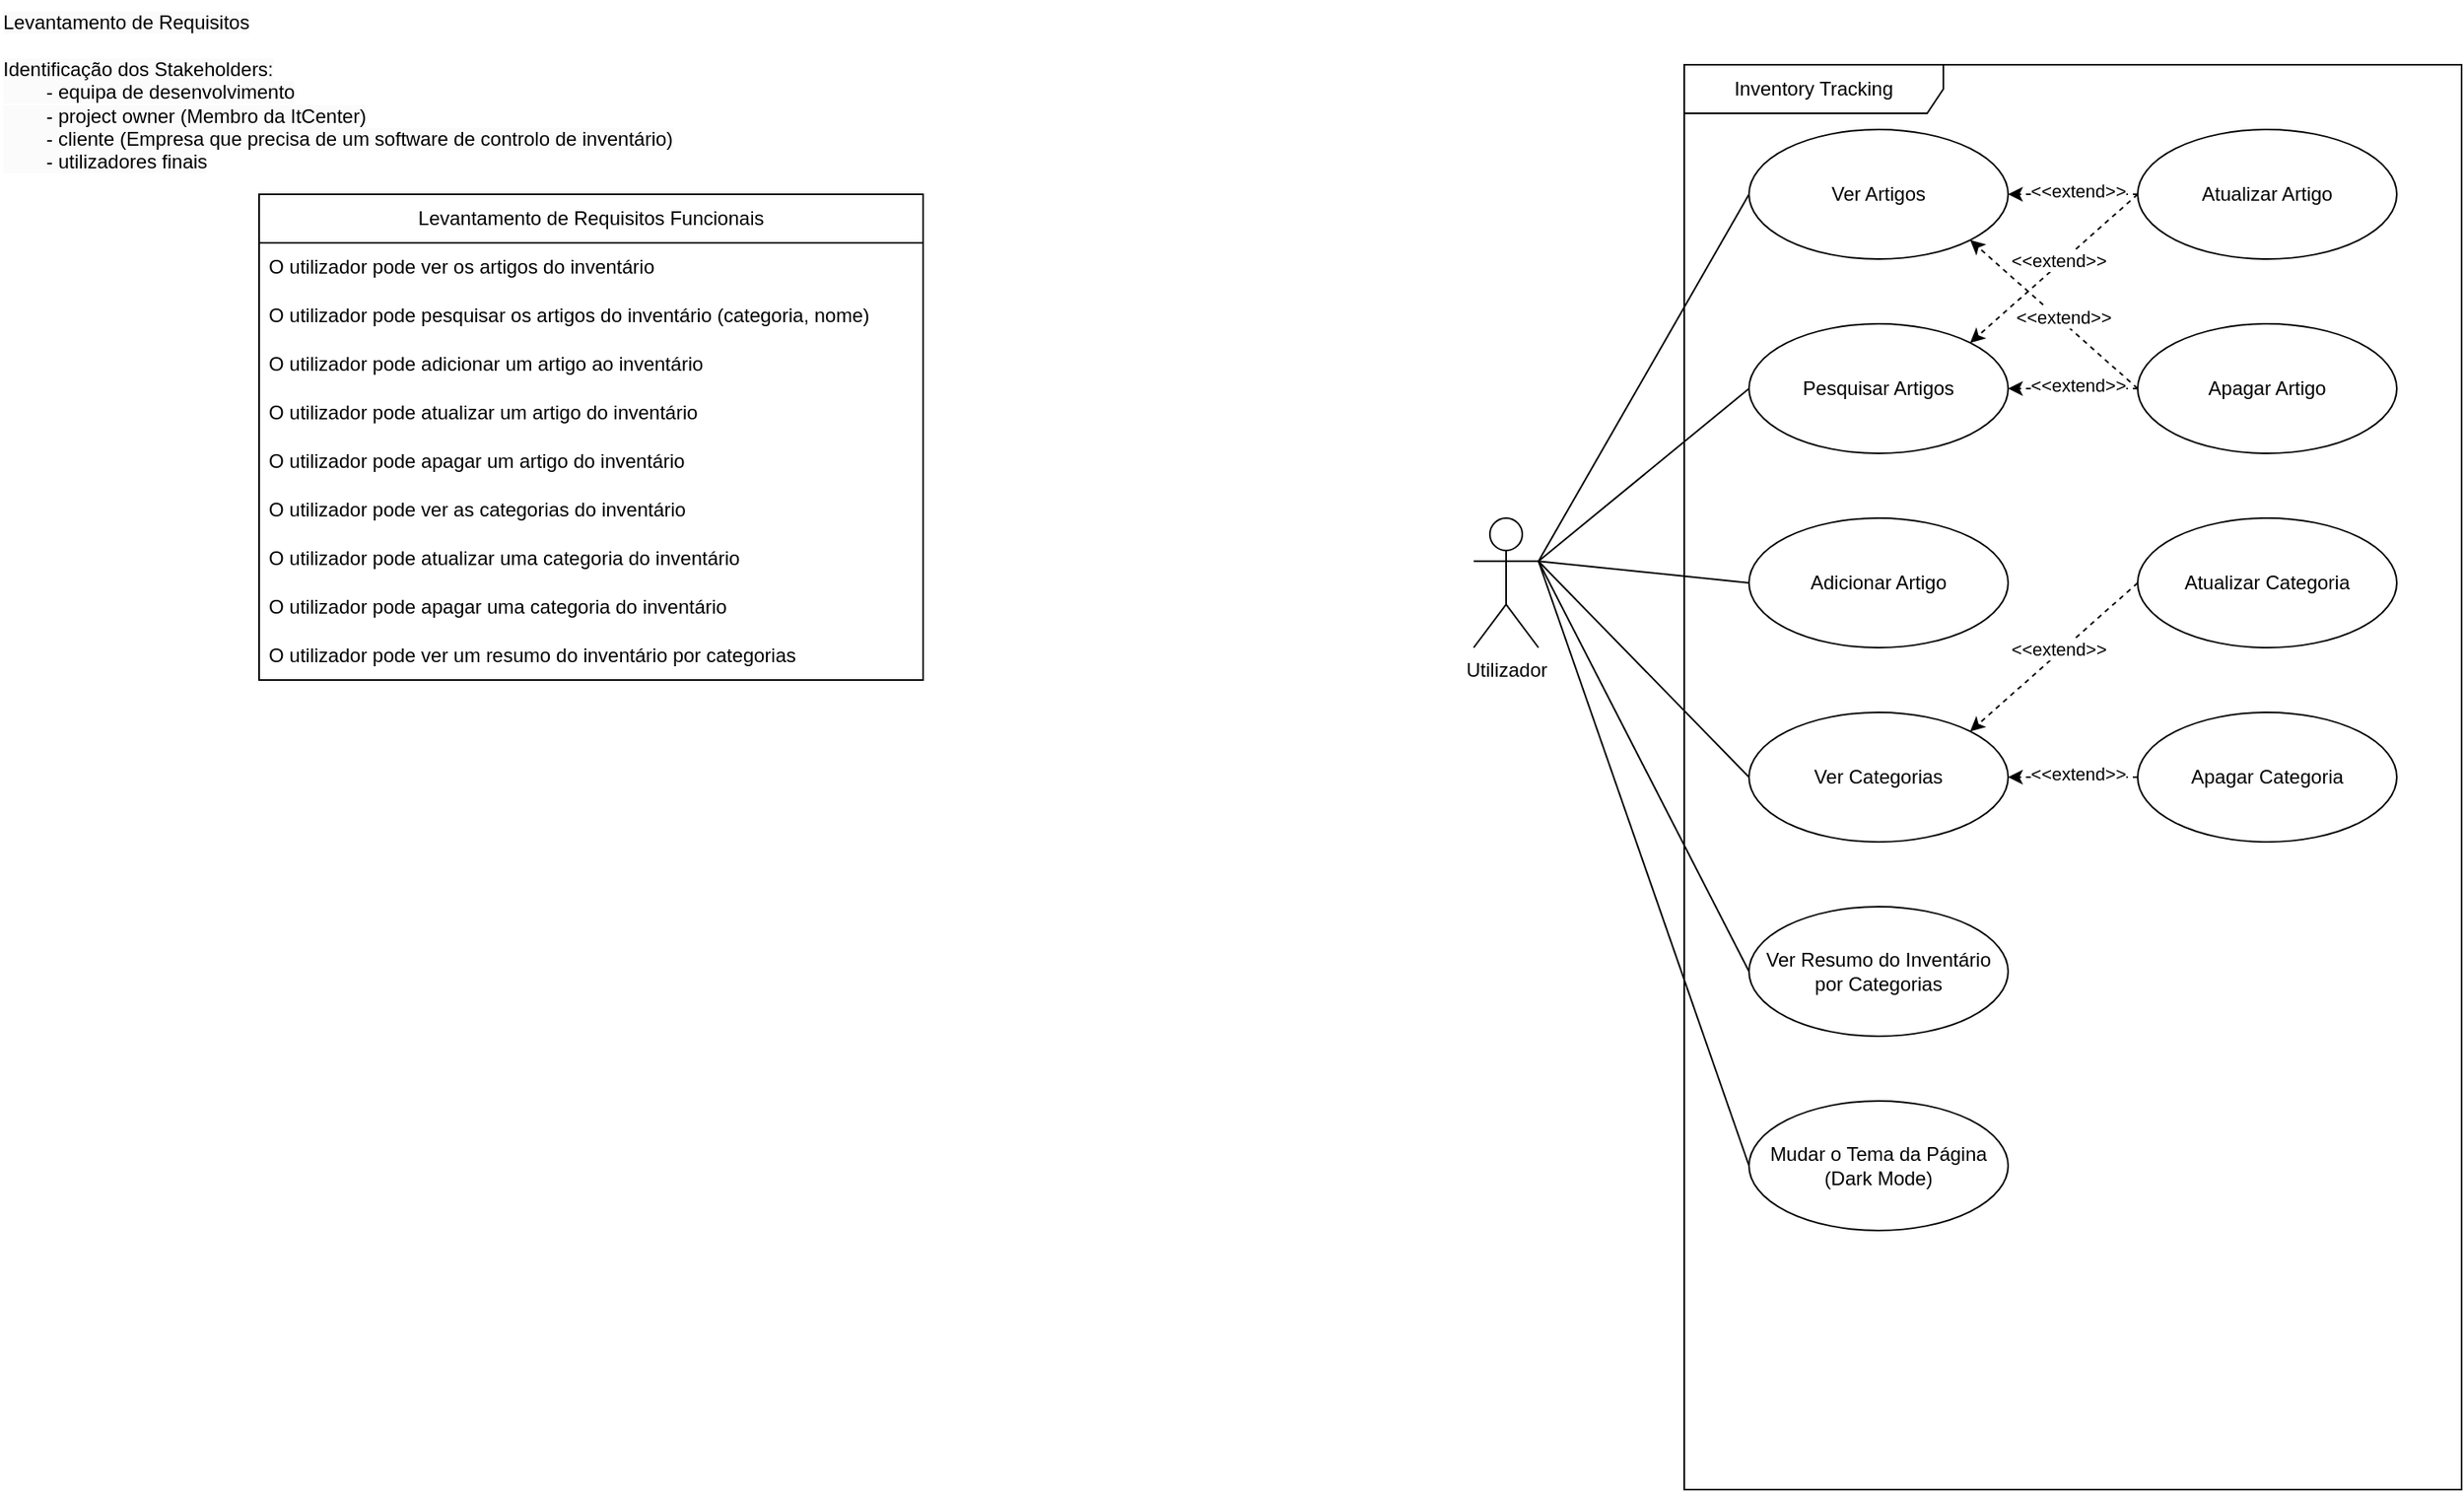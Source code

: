 <mxfile version="22.0.3" type="device">
  <diagram name="Página-1" id="79Hxp_-KR0Ry7J9lvNVE">
    <mxGraphModel dx="1357" dy="266" grid="1" gridSize="10" guides="1" tooltips="1" connect="1" arrows="1" fold="1" page="1" pageScale="1" pageWidth="827" pageHeight="1169" math="0" shadow="0">
      <root>
        <mxCell id="0" />
        <mxCell id="1" parent="0" />
        <mxCell id="xWgYPLhg4K4X3F8JjkMR-10" style="rounded=0;orthogonalLoop=1;jettySize=auto;html=1;entryX=0;entryY=0.5;entryDx=0;entryDy=0;endArrow=none;endFill=0;exitX=1;exitY=0.333;exitDx=0;exitDy=0;exitPerimeter=0;" parent="1" source="xWgYPLhg4K4X3F8JjkMR-1" target="xWgYPLhg4K4X3F8JjkMR-6" edge="1">
          <mxGeometry relative="1" as="geometry" />
        </mxCell>
        <mxCell id="xWgYPLhg4K4X3F8JjkMR-1" value="Utilizador" style="shape=umlActor;verticalLabelPosition=bottom;verticalAlign=top;html=1;outlineConnect=0;" parent="1" vertex="1">
          <mxGeometry x="110" y="360" width="40" height="80" as="geometry" />
        </mxCell>
        <mxCell id="xWgYPLhg4K4X3F8JjkMR-3" value="Inventory Tracking" style="shape=umlFrame;whiteSpace=wrap;html=1;pointerEvents=0;recursiveResize=0;container=1;collapsible=0;width=160;" parent="1" vertex="1">
          <mxGeometry x="240" y="80" width="480" height="880" as="geometry" />
        </mxCell>
        <mxCell id="xWgYPLhg4K4X3F8JjkMR-21" style="rounded=0;orthogonalLoop=1;jettySize=auto;html=1;exitX=0;exitY=0.5;exitDx=0;exitDy=0;entryX=1;entryY=0.5;entryDx=0;entryDy=0;dashed=1;" parent="xWgYPLhg4K4X3F8JjkMR-3" source="xWgYPLhg4K4X3F8JjkMR-14" target="xWgYPLhg4K4X3F8JjkMR-6" edge="1">
          <mxGeometry relative="1" as="geometry" />
        </mxCell>
        <mxCell id="xWgYPLhg4K4X3F8JjkMR-23" value="&amp;lt;&amp;lt;extend&amp;gt;&amp;gt;" style="edgeLabel;html=1;align=center;verticalAlign=middle;resizable=0;points=[];" parent="xWgYPLhg4K4X3F8JjkMR-21" vertex="1" connectable="0">
          <mxGeometry x="-0.072" y="-2" relative="1" as="geometry">
            <mxPoint as="offset" />
          </mxGeometry>
        </mxCell>
        <mxCell id="xWgYPLhg4K4X3F8JjkMR-6" value="Ver Artigos" style="ellipse;whiteSpace=wrap;html=1;" parent="xWgYPLhg4K4X3F8JjkMR-3" vertex="1">
          <mxGeometry x="40" y="40" width="160" height="80" as="geometry" />
        </mxCell>
        <mxCell id="xWgYPLhg4K4X3F8JjkMR-7" value="Pesquisar Artigos" style="ellipse;whiteSpace=wrap;html=1;" parent="xWgYPLhg4K4X3F8JjkMR-3" vertex="1">
          <mxGeometry x="40" y="160" width="160" height="80" as="geometry" />
        </mxCell>
        <mxCell id="xWgYPLhg4K4X3F8JjkMR-8" value="Ver Categorias" style="ellipse;whiteSpace=wrap;html=1;" parent="xWgYPLhg4K4X3F8JjkMR-3" vertex="1">
          <mxGeometry x="40" y="400" width="160" height="80" as="geometry" />
        </mxCell>
        <mxCell id="xWgYPLhg4K4X3F8JjkMR-9" value="Adicionar Artigo" style="ellipse;whiteSpace=wrap;html=1;" parent="xWgYPLhg4K4X3F8JjkMR-3" vertex="1">
          <mxGeometry x="40" y="280" width="160" height="80" as="geometry" />
        </mxCell>
        <mxCell id="xWgYPLhg4K4X3F8JjkMR-14" value="Atualizar Artigo" style="ellipse;whiteSpace=wrap;html=1;" parent="xWgYPLhg4K4X3F8JjkMR-3" vertex="1">
          <mxGeometry x="280" y="40" width="160" height="80" as="geometry" />
        </mxCell>
        <mxCell id="xWgYPLhg4K4X3F8JjkMR-19" value="Apagar Artigo" style="ellipse;whiteSpace=wrap;html=1;" parent="xWgYPLhg4K4X3F8JjkMR-3" vertex="1">
          <mxGeometry x="280" y="160" width="160" height="80" as="geometry" />
        </mxCell>
        <mxCell id="xWgYPLhg4K4X3F8JjkMR-20" value="Apagar Categoria" style="ellipse;whiteSpace=wrap;html=1;" parent="xWgYPLhg4K4X3F8JjkMR-3" vertex="1">
          <mxGeometry x="280" y="400" width="160" height="80" as="geometry" />
        </mxCell>
        <mxCell id="xWgYPLhg4K4X3F8JjkMR-24" style="rounded=0;orthogonalLoop=1;jettySize=auto;html=1;exitX=0;exitY=0.5;exitDx=0;exitDy=0;entryX=1;entryY=0;entryDx=0;entryDy=0;dashed=1;" parent="xWgYPLhg4K4X3F8JjkMR-3" source="xWgYPLhg4K4X3F8JjkMR-14" target="xWgYPLhg4K4X3F8JjkMR-7" edge="1">
          <mxGeometry relative="1" as="geometry">
            <mxPoint x="280" y="210" as="sourcePoint" />
            <mxPoint x="200" y="150" as="targetPoint" />
          </mxGeometry>
        </mxCell>
        <mxCell id="xWgYPLhg4K4X3F8JjkMR-25" value="&amp;lt;&amp;lt;extend&amp;gt;&amp;gt;" style="edgeLabel;html=1;align=center;verticalAlign=middle;resizable=0;points=[];" parent="xWgYPLhg4K4X3F8JjkMR-24" vertex="1" connectable="0">
          <mxGeometry x="-0.072" y="-2" relative="1" as="geometry">
            <mxPoint as="offset" />
          </mxGeometry>
        </mxCell>
        <mxCell id="xWgYPLhg4K4X3F8JjkMR-26" style="rounded=0;orthogonalLoop=1;jettySize=auto;html=1;exitX=0;exitY=0.5;exitDx=0;exitDy=0;entryX=1;entryY=1;entryDx=0;entryDy=0;dashed=1;" parent="xWgYPLhg4K4X3F8JjkMR-3" source="xWgYPLhg4K4X3F8JjkMR-19" target="xWgYPLhg4K4X3F8JjkMR-6" edge="1">
          <mxGeometry relative="1" as="geometry">
            <mxPoint x="290" y="90" as="sourcePoint" />
            <mxPoint x="210" y="210" as="targetPoint" />
          </mxGeometry>
        </mxCell>
        <mxCell id="xWgYPLhg4K4X3F8JjkMR-27" value="&amp;lt;&amp;lt;extend&amp;gt;&amp;gt;" style="edgeLabel;html=1;align=center;verticalAlign=middle;resizable=0;points=[];" parent="xWgYPLhg4K4X3F8JjkMR-26" vertex="1" connectable="0">
          <mxGeometry x="-0.072" y="-2" relative="1" as="geometry">
            <mxPoint as="offset" />
          </mxGeometry>
        </mxCell>
        <mxCell id="xWgYPLhg4K4X3F8JjkMR-28" style="rounded=0;orthogonalLoop=1;jettySize=auto;html=1;exitX=0;exitY=0.5;exitDx=0;exitDy=0;entryX=1;entryY=0.5;entryDx=0;entryDy=0;dashed=1;" parent="xWgYPLhg4K4X3F8JjkMR-3" source="xWgYPLhg4K4X3F8JjkMR-19" target="xWgYPLhg4K4X3F8JjkMR-7" edge="1">
          <mxGeometry relative="1" as="geometry">
            <mxPoint x="290" y="210" as="sourcePoint" />
            <mxPoint x="210" y="90" as="targetPoint" />
          </mxGeometry>
        </mxCell>
        <mxCell id="xWgYPLhg4K4X3F8JjkMR-29" value="&amp;lt;&amp;lt;extend&amp;gt;&amp;gt;" style="edgeLabel;html=1;align=center;verticalAlign=middle;resizable=0;points=[];" parent="xWgYPLhg4K4X3F8JjkMR-28" vertex="1" connectable="0">
          <mxGeometry x="-0.072" y="-2" relative="1" as="geometry">
            <mxPoint as="offset" />
          </mxGeometry>
        </mxCell>
        <mxCell id="xWgYPLhg4K4X3F8JjkMR-30" value="Atualizar Categoria" style="ellipse;whiteSpace=wrap;html=1;" parent="xWgYPLhg4K4X3F8JjkMR-3" vertex="1">
          <mxGeometry x="280" y="280" width="160" height="80" as="geometry" />
        </mxCell>
        <mxCell id="xWgYPLhg4K4X3F8JjkMR-35" style="rounded=0;orthogonalLoop=1;jettySize=auto;html=1;exitX=0;exitY=0.5;exitDx=0;exitDy=0;entryX=1;entryY=0.5;entryDx=0;entryDy=0;dashed=1;" parent="xWgYPLhg4K4X3F8JjkMR-3" source="xWgYPLhg4K4X3F8JjkMR-20" target="xWgYPLhg4K4X3F8JjkMR-8" edge="1">
          <mxGeometry relative="1" as="geometry">
            <mxPoint x="291.5" y="382" as="sourcePoint" />
            <mxPoint x="188.5" y="290" as="targetPoint" />
          </mxGeometry>
        </mxCell>
        <mxCell id="xWgYPLhg4K4X3F8JjkMR-36" value="&amp;lt;&amp;lt;extend&amp;gt;&amp;gt;" style="edgeLabel;html=1;align=center;verticalAlign=middle;resizable=0;points=[];" parent="xWgYPLhg4K4X3F8JjkMR-35" vertex="1" connectable="0">
          <mxGeometry x="-0.072" y="-2" relative="1" as="geometry">
            <mxPoint as="offset" />
          </mxGeometry>
        </mxCell>
        <mxCell id="xWgYPLhg4K4X3F8JjkMR-37" style="rounded=0;orthogonalLoop=1;jettySize=auto;html=1;exitX=0;exitY=0.5;exitDx=0;exitDy=0;entryX=1;entryY=0;entryDx=0;entryDy=0;dashed=1;" parent="xWgYPLhg4K4X3F8JjkMR-3" source="xWgYPLhg4K4X3F8JjkMR-30" target="xWgYPLhg4K4X3F8JjkMR-8" edge="1">
          <mxGeometry relative="1" as="geometry">
            <mxPoint x="290" y="450" as="sourcePoint" />
            <mxPoint x="210" y="450" as="targetPoint" />
          </mxGeometry>
        </mxCell>
        <mxCell id="xWgYPLhg4K4X3F8JjkMR-38" value="&amp;lt;&amp;lt;extend&amp;gt;&amp;gt;" style="edgeLabel;html=1;align=center;verticalAlign=middle;resizable=0;points=[];" parent="xWgYPLhg4K4X3F8JjkMR-37" vertex="1" connectable="0">
          <mxGeometry x="-0.072" y="-2" relative="1" as="geometry">
            <mxPoint as="offset" />
          </mxGeometry>
        </mxCell>
        <mxCell id="xWgYPLhg4K4X3F8JjkMR-69" value="Ver Resumo do Inventário por Categorias" style="ellipse;whiteSpace=wrap;html=1;" parent="xWgYPLhg4K4X3F8JjkMR-3" vertex="1">
          <mxGeometry x="40" y="520" width="160" height="80" as="geometry" />
        </mxCell>
        <mxCell id="7ApWwWHMCVWSrzH3Z17Y-8" value="Mudar o Tema da Página (Dark Mode)" style="ellipse;whiteSpace=wrap;html=1;" vertex="1" parent="xWgYPLhg4K4X3F8JjkMR-3">
          <mxGeometry x="40" y="640" width="160" height="80" as="geometry" />
        </mxCell>
        <mxCell id="xWgYPLhg4K4X3F8JjkMR-11" style="rounded=0;orthogonalLoop=1;jettySize=auto;html=1;entryX=0;entryY=0.5;entryDx=0;entryDy=0;endArrow=none;endFill=0;exitX=1;exitY=0.333;exitDx=0;exitDy=0;exitPerimeter=0;" parent="1" source="xWgYPLhg4K4X3F8JjkMR-1" target="xWgYPLhg4K4X3F8JjkMR-7" edge="1">
          <mxGeometry relative="1" as="geometry">
            <mxPoint x="170" y="317" as="sourcePoint" />
            <mxPoint x="290" y="170" as="targetPoint" />
          </mxGeometry>
        </mxCell>
        <mxCell id="xWgYPLhg4K4X3F8JjkMR-12" style="rounded=0;orthogonalLoop=1;jettySize=auto;html=1;entryX=0;entryY=0.5;entryDx=0;entryDy=0;endArrow=none;endFill=0;exitX=1;exitY=0.333;exitDx=0;exitDy=0;exitPerimeter=0;" parent="1" source="xWgYPLhg4K4X3F8JjkMR-1" target="xWgYPLhg4K4X3F8JjkMR-9" edge="1">
          <mxGeometry relative="1" as="geometry">
            <mxPoint x="160" y="310" as="sourcePoint" />
            <mxPoint x="290" y="290" as="targetPoint" />
          </mxGeometry>
        </mxCell>
        <mxCell id="xWgYPLhg4K4X3F8JjkMR-13" style="rounded=0;orthogonalLoop=1;jettySize=auto;html=1;entryX=0;entryY=0.5;entryDx=0;entryDy=0;endArrow=none;endFill=0;exitX=1;exitY=0.333;exitDx=0;exitDy=0;exitPerimeter=0;" parent="1" source="xWgYPLhg4K4X3F8JjkMR-1" target="xWgYPLhg4K4X3F8JjkMR-8" edge="1">
          <mxGeometry relative="1" as="geometry">
            <mxPoint x="170" y="350" as="sourcePoint" />
            <mxPoint x="290" y="410" as="targetPoint" />
          </mxGeometry>
        </mxCell>
        <mxCell id="xWgYPLhg4K4X3F8JjkMR-39" value="Levantamento de Requisitos Funcionais" style="swimlane;fontStyle=0;childLayout=stackLayout;horizontal=1;startSize=30;horizontalStack=0;resizeParent=1;resizeParentMax=0;resizeLast=0;collapsible=1;marginBottom=0;whiteSpace=wrap;html=1;" parent="1" vertex="1">
          <mxGeometry x="-640" y="160" width="410" height="300" as="geometry" />
        </mxCell>
        <mxCell id="xWgYPLhg4K4X3F8JjkMR-40" value="O utilizador pode ver os artigos do inventário&amp;nbsp;" style="text;strokeColor=none;fillColor=none;align=left;verticalAlign=middle;spacingLeft=4;spacingRight=4;overflow=hidden;points=[[0,0.5],[1,0.5]];portConstraint=eastwest;rotatable=0;whiteSpace=wrap;html=1;" parent="xWgYPLhg4K4X3F8JjkMR-39" vertex="1">
          <mxGeometry y="30" width="410" height="30" as="geometry" />
        </mxCell>
        <mxCell id="xWgYPLhg4K4X3F8JjkMR-41" value="O utilizador pode pesquisar os artigos do inventário (categoria, nome)" style="text;strokeColor=none;fillColor=none;align=left;verticalAlign=middle;spacingLeft=4;spacingRight=4;overflow=hidden;points=[[0,0.5],[1,0.5]];portConstraint=eastwest;rotatable=0;whiteSpace=wrap;html=1;" parent="xWgYPLhg4K4X3F8JjkMR-39" vertex="1">
          <mxGeometry y="60" width="410" height="30" as="geometry" />
        </mxCell>
        <mxCell id="xWgYPLhg4K4X3F8JjkMR-42" value="O utilizador pode adicionar um artigo ao inventário" style="text;strokeColor=none;fillColor=none;align=left;verticalAlign=middle;spacingLeft=4;spacingRight=4;overflow=hidden;points=[[0,0.5],[1,0.5]];portConstraint=eastwest;rotatable=0;whiteSpace=wrap;html=1;" parent="xWgYPLhg4K4X3F8JjkMR-39" vertex="1">
          <mxGeometry y="90" width="410" height="30" as="geometry" />
        </mxCell>
        <mxCell id="xWgYPLhg4K4X3F8JjkMR-43" value="O utilizador pode atualizar um artigo do inventário" style="text;strokeColor=none;fillColor=none;align=left;verticalAlign=middle;spacingLeft=4;spacingRight=4;overflow=hidden;points=[[0,0.5],[1,0.5]];portConstraint=eastwest;rotatable=0;whiteSpace=wrap;html=1;" parent="xWgYPLhg4K4X3F8JjkMR-39" vertex="1">
          <mxGeometry y="120" width="410" height="30" as="geometry" />
        </mxCell>
        <mxCell id="xWgYPLhg4K4X3F8JjkMR-44" value="O utilizador pode apagar um artigo do inventário" style="text;strokeColor=none;fillColor=none;align=left;verticalAlign=middle;spacingLeft=4;spacingRight=4;overflow=hidden;points=[[0,0.5],[1,0.5]];portConstraint=eastwest;rotatable=0;whiteSpace=wrap;html=1;" parent="xWgYPLhg4K4X3F8JjkMR-39" vertex="1">
          <mxGeometry y="150" width="410" height="30" as="geometry" />
        </mxCell>
        <mxCell id="xWgYPLhg4K4X3F8JjkMR-45" value="O utilizador pode ver as categorias do inventário" style="text;strokeColor=none;fillColor=none;align=left;verticalAlign=middle;spacingLeft=4;spacingRight=4;overflow=hidden;points=[[0,0.5],[1,0.5]];portConstraint=eastwest;rotatable=0;whiteSpace=wrap;html=1;" parent="xWgYPLhg4K4X3F8JjkMR-39" vertex="1">
          <mxGeometry y="180" width="410" height="30" as="geometry" />
        </mxCell>
        <mxCell id="xWgYPLhg4K4X3F8JjkMR-46" value="O utilizador pode atualizar uma categoria do inventário" style="text;strokeColor=none;fillColor=none;align=left;verticalAlign=middle;spacingLeft=4;spacingRight=4;overflow=hidden;points=[[0,0.5],[1,0.5]];portConstraint=eastwest;rotatable=0;whiteSpace=wrap;html=1;" parent="xWgYPLhg4K4X3F8JjkMR-39" vertex="1">
          <mxGeometry y="210" width="410" height="30" as="geometry" />
        </mxCell>
        <mxCell id="xWgYPLhg4K4X3F8JjkMR-47" value="O utilizador pode apagar uma categoria do inventário" style="text;strokeColor=none;fillColor=none;align=left;verticalAlign=middle;spacingLeft=4;spacingRight=4;overflow=hidden;points=[[0,0.5],[1,0.5]];portConstraint=eastwest;rotatable=0;whiteSpace=wrap;html=1;" parent="xWgYPLhg4K4X3F8JjkMR-39" vertex="1">
          <mxGeometry y="240" width="410" height="30" as="geometry" />
        </mxCell>
        <mxCell id="xWgYPLhg4K4X3F8JjkMR-71" value="O utilizador pode ver um resumo do inventário por categorias" style="text;strokeColor=none;fillColor=none;align=left;verticalAlign=middle;spacingLeft=4;spacingRight=4;overflow=hidden;points=[[0,0.5],[1,0.5]];portConstraint=eastwest;rotatable=0;whiteSpace=wrap;html=1;" parent="xWgYPLhg4K4X3F8JjkMR-39" vertex="1">
          <mxGeometry y="270" width="410" height="30" as="geometry" />
        </mxCell>
        <mxCell id="xWgYPLhg4K4X3F8JjkMR-70" style="rounded=0;orthogonalLoop=1;jettySize=auto;html=1;entryX=0;entryY=0.5;entryDx=0;entryDy=0;endArrow=none;endFill=0;exitX=1;exitY=0.333;exitDx=0;exitDy=0;exitPerimeter=0;" parent="1" source="xWgYPLhg4K4X3F8JjkMR-1" target="xWgYPLhg4K4X3F8JjkMR-69" edge="1">
          <mxGeometry relative="1" as="geometry">
            <mxPoint x="170" y="317" as="sourcePoint" />
            <mxPoint x="290" y="530" as="targetPoint" />
          </mxGeometry>
        </mxCell>
        <mxCell id="7ApWwWHMCVWSrzH3Z17Y-1" value="&lt;span style=&quot;color: rgb(0, 0, 0); font-family: Helvetica; font-size: 12px; font-style: normal; font-variant-ligatures: normal; font-variant-caps: normal; font-weight: 400; letter-spacing: normal; orphans: 2; text-align: center; text-indent: 0px; text-transform: none; widows: 2; word-spacing: 0px; -webkit-text-stroke-width: 0px; background-color: rgb(251, 251, 251); text-decoration-thickness: initial; text-decoration-style: initial; text-decoration-color: initial; float: none; display: inline !important;&quot;&gt;Levantamento de Requisitos&lt;br&gt;&lt;br&gt;Identificação dos Stakeholders:&lt;br&gt;&lt;span style=&quot;white-space: pre;&quot;&gt;&#x9;&lt;/span&gt;- equipa de desenvolvimento&lt;br&gt;&lt;span style=&quot;white-space: pre;&quot;&gt;&#x9;&lt;/span&gt;- project owner (Membro da ItCenter)&lt;br&gt;&lt;span style=&quot;white-space: pre;&quot;&gt;&#x9;&lt;/span&gt;- cliente (Empresa que precisa de um software de controlo de inventário)&lt;br&gt;&lt;span style=&quot;white-space: pre;&quot;&gt;&#x9;&lt;/span&gt;- utilizadores finais&lt;br&gt;&lt;/span&gt;" style="text;whiteSpace=wrap;html=1;" vertex="1" parent="1">
          <mxGeometry x="-800" y="40" width="500" height="40" as="geometry" />
        </mxCell>
        <mxCell id="7ApWwWHMCVWSrzH3Z17Y-9" style="rounded=0;orthogonalLoop=1;jettySize=auto;html=1;entryX=0;entryY=0.5;entryDx=0;entryDy=0;endArrow=none;endFill=0;exitX=1;exitY=0.333;exitDx=0;exitDy=0;exitPerimeter=0;" edge="1" parent="1" source="xWgYPLhg4K4X3F8JjkMR-1" target="7ApWwWHMCVWSrzH3Z17Y-8">
          <mxGeometry relative="1" as="geometry">
            <mxPoint x="190" y="400" as="sourcePoint" />
            <mxPoint x="290" y="650" as="targetPoint" />
          </mxGeometry>
        </mxCell>
      </root>
    </mxGraphModel>
  </diagram>
</mxfile>
